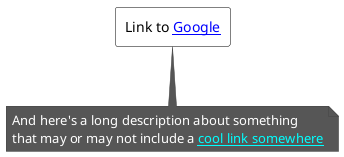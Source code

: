 {
  "sha1": "oj7bivprixk168x5fiyk0w34l7g0c7m",
  "insertion": {
    "when": "2024-06-04T17:28:39.938Z",
    "url": "https://forum.plantuml.net/14940/granular-hyperlinkcolor",
    "user": "plantuml@gmail.com"
  }
}
@startuml
!$FGCOLOR = "black"
!$BGCOLOR = "white"
!$DARK_BG = "#565656"

<style>
  root {
    BackgroundColor $BGCOLOR
    FontColor #?black:white
    HyperLinkColor #?blue:cyan
    LineColor black
  }
  note {
    BackgroundColor $DARK_BG
    LineColor #444
  }
</style>


rectangle "Link to [[google.com Google]]" as foo
note bottom
And here's a long description about something
that may or may not include a [[google.com cool link somewhere]]
endnote
@enduml
